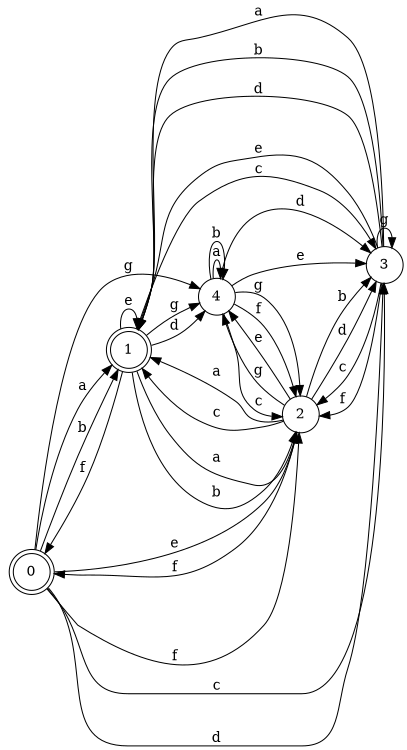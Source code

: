 digraph n4_8 {
__start0 [label="" shape="none"];

rankdir=LR;
size="8,5";

s0 [style="rounded,filled", color="black", fillcolor="white" shape="doublecircle", label="0"];
s1 [style="rounded,filled", color="black", fillcolor="white" shape="doublecircle", label="1"];
s2 [style="filled", color="black", fillcolor="white" shape="circle", label="2"];
s3 [style="filled", color="black", fillcolor="white" shape="circle", label="3"];
s4 [style="filled", color="black", fillcolor="white" shape="circle", label="4"];
s0 -> s1 [label="a"];
s0 -> s1 [label="b"];
s0 -> s3 [label="c"];
s0 -> s3 [label="d"];
s0 -> s2 [label="e"];
s0 -> s2 [label="f"];
s0 -> s4 [label="g"];
s1 -> s2 [label="a"];
s1 -> s2 [label="b"];
s1 -> s3 [label="c"];
s1 -> s4 [label="d"];
s1 -> s1 [label="e"];
s1 -> s0 [label="f"];
s1 -> s4 [label="g"];
s2 -> s1 [label="a"];
s2 -> s3 [label="b"];
s2 -> s1 [label="c"];
s2 -> s3 [label="d"];
s2 -> s4 [label="e"];
s2 -> s0 [label="f"];
s2 -> s4 [label="g"];
s3 -> s1 [label="a"];
s3 -> s1 [label="b"];
s3 -> s2 [label="c"];
s3 -> s1 [label="d"];
s3 -> s1 [label="e"];
s3 -> s2 [label="f"];
s3 -> s3 [label="g"];
s4 -> s4 [label="a"];
s4 -> s4 [label="b"];
s4 -> s2 [label="c"];
s4 -> s3 [label="d"];
s4 -> s3 [label="e"];
s4 -> s2 [label="f"];
s4 -> s2 [label="g"];

}
